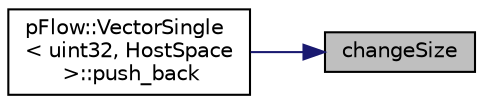 digraph "changeSize"
{
 // LATEX_PDF_SIZE
  edge [fontname="Helvetica",fontsize="10",labelfontname="Helvetica",labelfontsize="10"];
  node [fontname="Helvetica",fontsize="10",shape=record];
  rankdir="RL";
  Node1 [label="changeSize",height=0.2,width=0.4,color="black", fillcolor="grey75", style="filled", fontcolor="black",tooltip="Change size to n and preserve the conetent if realloc occurs"];
  Node1 -> Node2 [dir="back",color="midnightblue",fontsize="10",style="solid",fontname="Helvetica"];
  Node2 [label="pFlow::VectorSingle\l\< uint32, HostSpace\l \>::push_back",height=0.2,width=0.4,color="black", fillcolor="white", style="filled",URL="$classpFlow_1_1VectorSingle.html#a5a0d79d360a405dae59d3972a9ad61d6",tooltip="push a new element at the end (host call only) resize if necessary and works on host accessible vecto..."];
}
